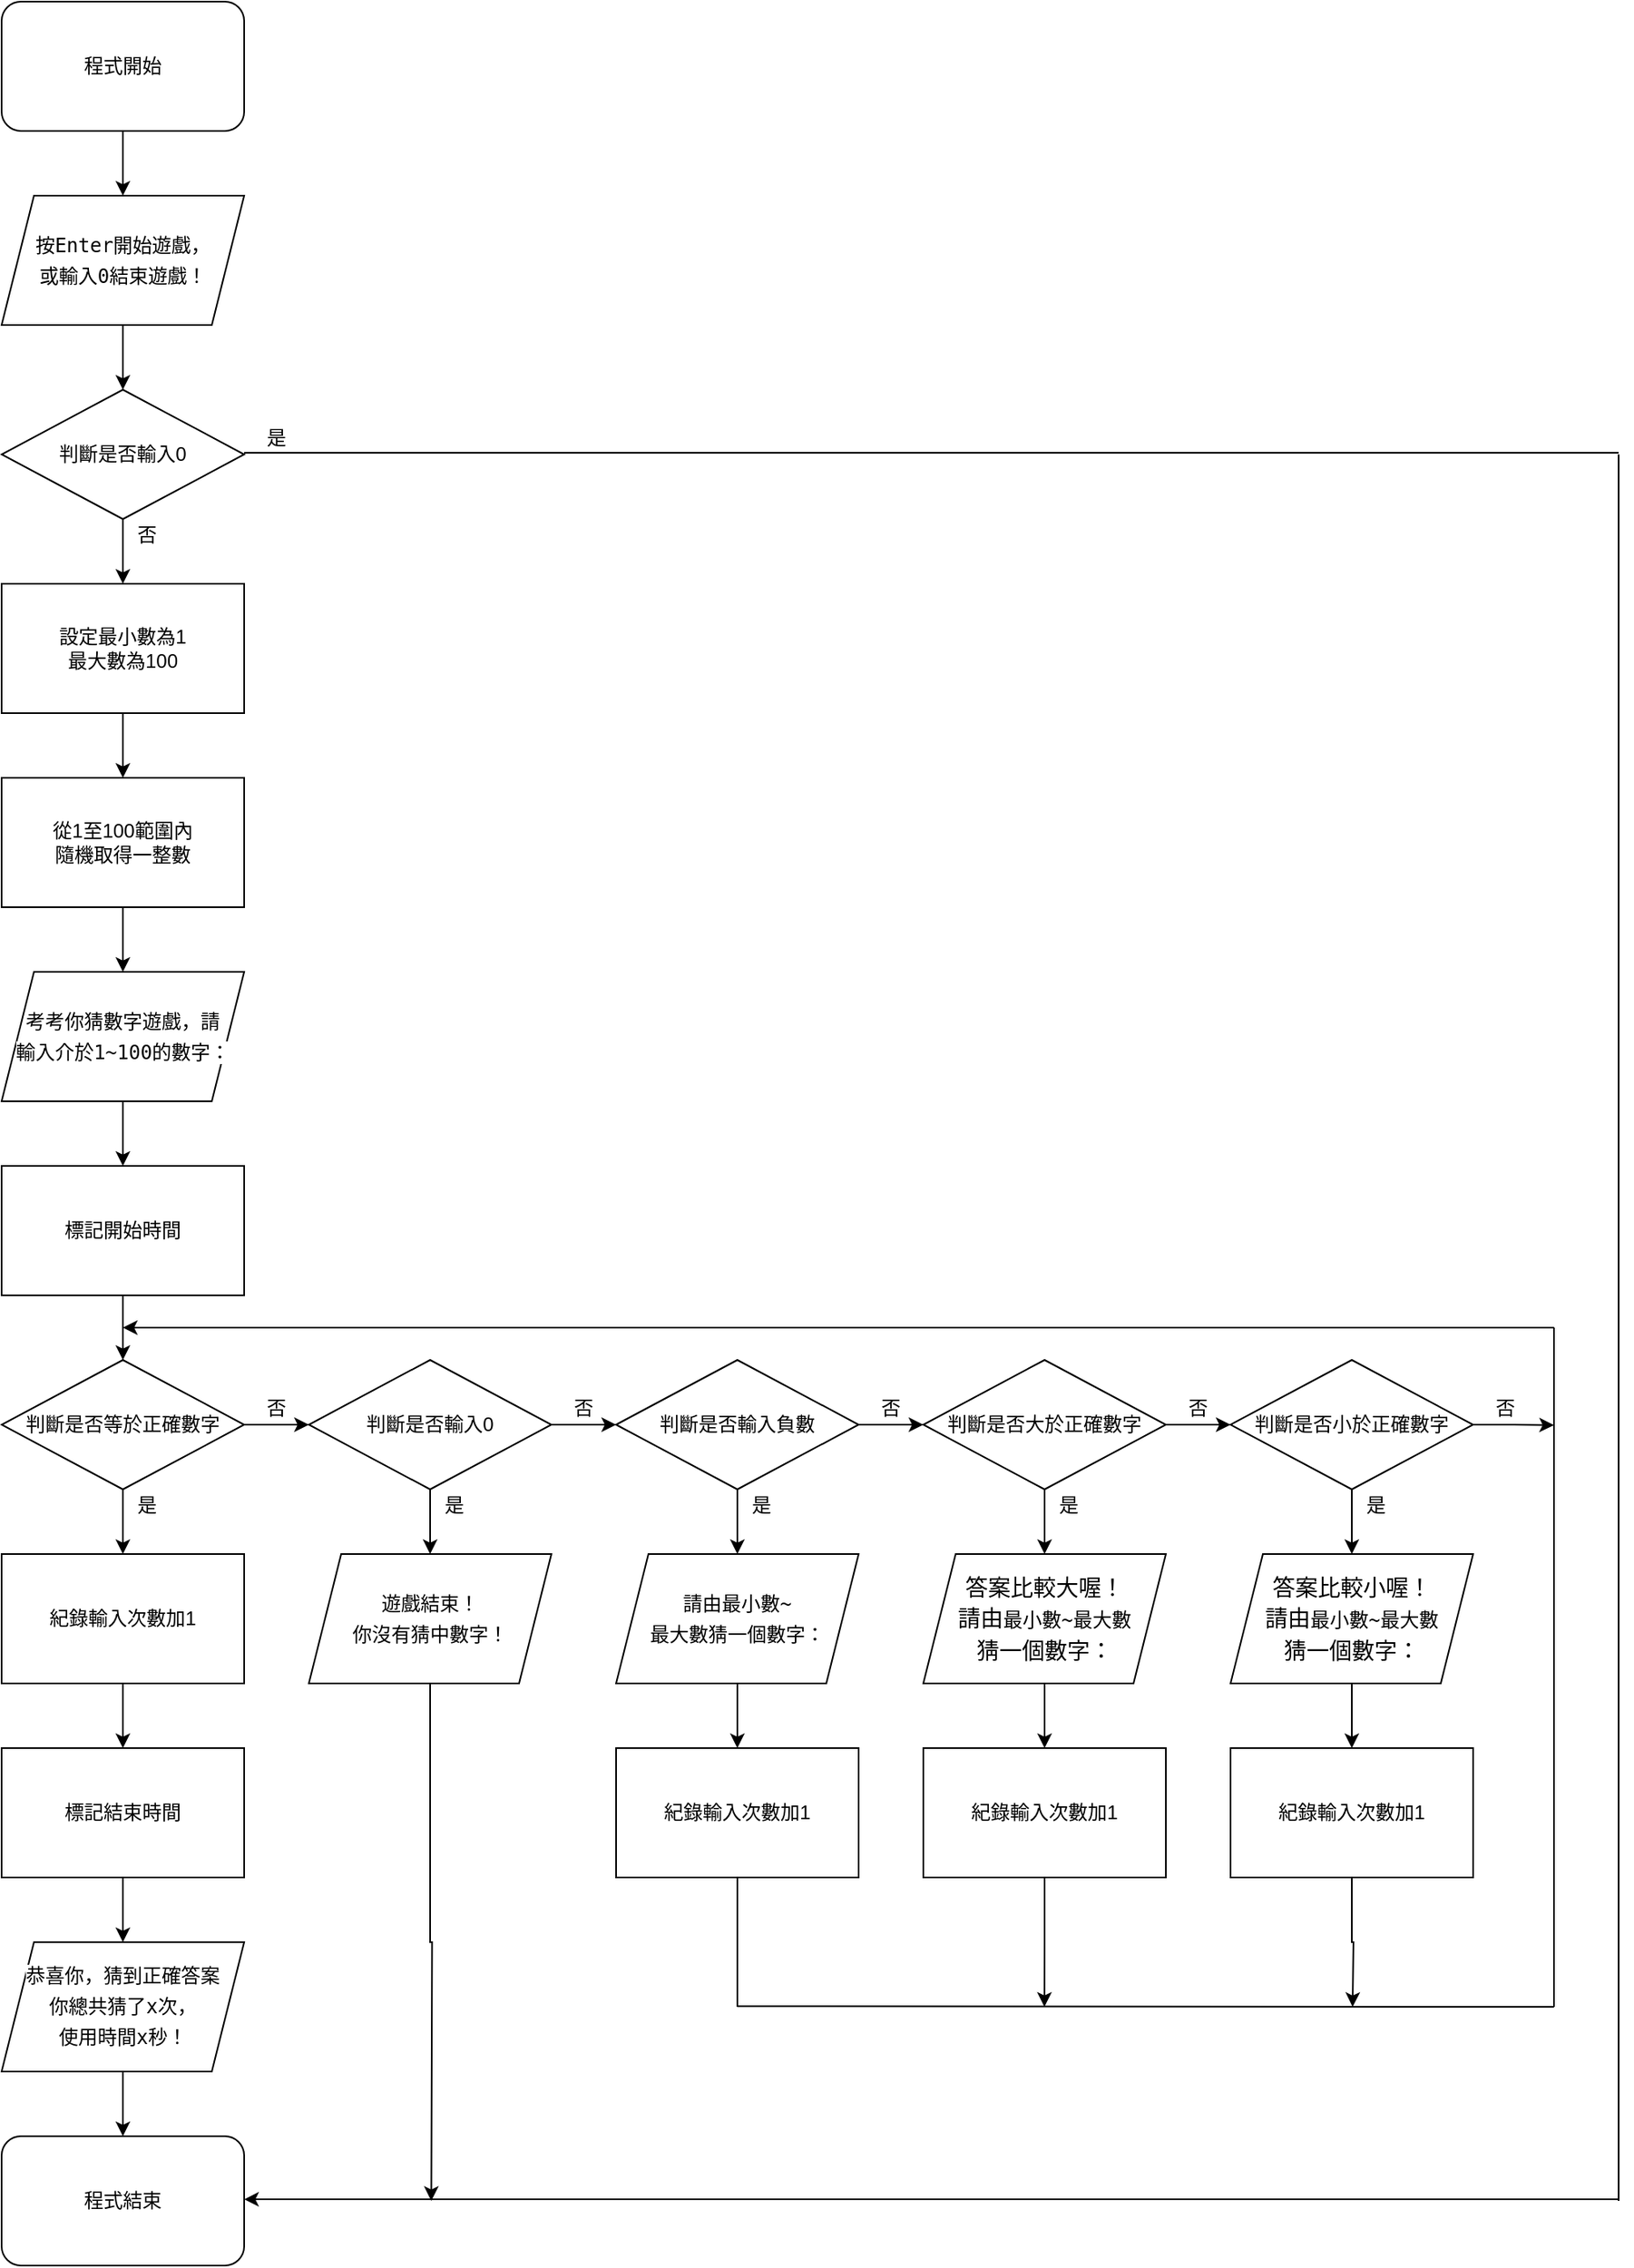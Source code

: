 <mxfile version="15.0.2" type="github">
  <diagram id="ugYrSLIgE04G1so74HWy" name="第1頁">
    <mxGraphModel dx="868" dy="397" grid="1" gridSize="10" guides="1" tooltips="1" connect="1" arrows="1" fold="1" page="1" pageScale="1" pageWidth="827" pageHeight="1169" background="#ffffff" math="0" shadow="0">
      <root>
        <mxCell id="0" />
        <mxCell id="1" parent="0" />
        <mxCell id="qKp2t6b-wAt60eH7Q8AS-2" value="程式開始" style="rounded=1;whiteSpace=wrap;html=1;" parent="1" vertex="1">
          <mxGeometry x="80" y="40" width="150" height="80" as="geometry" />
        </mxCell>
        <mxCell id="qKp2t6b-wAt60eH7Q8AS-3" style="edgeStyle=orthogonalEdgeStyle;rounded=0;orthogonalLoop=1;jettySize=auto;html=1;exitX=0.5;exitY=1;exitDx=0;exitDy=0;entryX=0.5;entryY=0;entryDx=0;entryDy=0;" parent="1" source="qKp2t6b-wAt60eH7Q8AS-2" target="qKp2t6b-wAt60eH7Q8AS-6" edge="1">
          <mxGeometry relative="1" as="geometry">
            <mxPoint x="155" y="240" as="sourcePoint" />
          </mxGeometry>
        </mxCell>
        <mxCell id="qKp2t6b-wAt60eH7Q8AS-36" style="edgeStyle=orthogonalEdgeStyle;rounded=0;orthogonalLoop=1;jettySize=auto;html=1;exitX=0.5;exitY=1;exitDx=0;exitDy=0;entryX=0.5;entryY=0;entryDx=0;entryDy=0;" parent="1" source="qKp2t6b-wAt60eH7Q8AS-6" target="qKp2t6b-wAt60eH7Q8AS-8" edge="1">
          <mxGeometry relative="1" as="geometry" />
        </mxCell>
        <mxCell id="qKp2t6b-wAt60eH7Q8AS-6" value="&lt;div style=&quot;font-family: &amp;#34;droid sans mono&amp;#34; , monospace , monospace , &amp;#34;droid sans fallback&amp;#34; ; line-height: 19px&quot;&gt;&lt;span style=&quot;background-color: rgb(255 , 255 , 255)&quot;&gt;&lt;font style=&quot;font-size: 12px&quot;&gt;按Enter開始遊戲，&lt;/font&gt;&lt;/span&gt;&lt;/div&gt;&lt;div style=&quot;font-family: &amp;#34;droid sans mono&amp;#34; , monospace , monospace , &amp;#34;droid sans fallback&amp;#34; ; line-height: 19px&quot;&gt;&lt;span style=&quot;background-color: rgb(255 , 255 , 255)&quot;&gt;&lt;font style=&quot;font-size: 12px&quot;&gt;或輸入0結束遊戲！&lt;/font&gt;&lt;/span&gt;&lt;/div&gt;" style="shape=parallelogram;perimeter=parallelogramPerimeter;whiteSpace=wrap;html=1;fixedSize=1;" parent="1" vertex="1">
          <mxGeometry x="80" y="160" width="150" height="80" as="geometry" />
        </mxCell>
        <mxCell id="qKp2t6b-wAt60eH7Q8AS-106" style="edgeStyle=orthogonalEdgeStyle;rounded=0;orthogonalLoop=1;jettySize=auto;html=1;exitX=0.5;exitY=1;exitDx=0;exitDy=0;entryX=0.5;entryY=0;entryDx=0;entryDy=0;" parent="1" source="qKp2t6b-wAt60eH7Q8AS-8" target="qKp2t6b-wAt60eH7Q8AS-39" edge="1">
          <mxGeometry relative="1" as="geometry" />
        </mxCell>
        <mxCell id="qKp2t6b-wAt60eH7Q8AS-8" value="判斷是否輸入0" style="rhombus;whiteSpace=wrap;html=1;" parent="1" vertex="1">
          <mxGeometry x="80" y="280" width="150" height="80" as="geometry" />
        </mxCell>
        <mxCell id="qKp2t6b-wAt60eH7Q8AS-79" style="edgeStyle=orthogonalEdgeStyle;rounded=0;orthogonalLoop=1;jettySize=auto;html=1;exitX=0.5;exitY=1;exitDx=0;exitDy=0;entryX=0.5;entryY=0;entryDx=0;entryDy=0;" parent="1" source="qKp2t6b-wAt60eH7Q8AS-10" target="qKp2t6b-wAt60eH7Q8AS-42" edge="1">
          <mxGeometry relative="1" as="geometry" />
        </mxCell>
        <mxCell id="qKp2t6b-wAt60eH7Q8AS-10" value="&lt;div style=&quot;font-family: &amp;#34;droid sans mono&amp;#34; , monospace , monospace , &amp;#34;droid sans fallback&amp;#34; ; line-height: 19px&quot;&gt;&lt;span style=&quot;background-color: rgb(255 , 255 , 255)&quot;&gt;&lt;font style=&quot;font-size: 12px&quot;&gt;考考你猜數字遊戲，&lt;/font&gt;&lt;/span&gt;&lt;span style=&quot;background-color: rgb(255 , 255 , 255)&quot;&gt;請&lt;/span&gt;&lt;/div&gt;&lt;div style=&quot;font-family: &amp;#34;droid sans mono&amp;#34; , monospace , monospace , &amp;#34;droid sans fallback&amp;#34; ; line-height: 19px&quot;&gt;&lt;span style=&quot;background-color: rgb(255 , 255 , 255)&quot;&gt;輸&lt;/span&gt;&lt;span style=&quot;background-color: rgb(255 , 255 , 255)&quot;&gt;入介於1~100的數字：&lt;/span&gt;&lt;/div&gt;" style="shape=parallelogram;perimeter=parallelogramPerimeter;whiteSpace=wrap;html=1;fixedSize=1;" parent="1" vertex="1">
          <mxGeometry x="80" y="640" width="150" height="80" as="geometry" />
        </mxCell>
        <mxCell id="qKp2t6b-wAt60eH7Q8AS-45" style="edgeStyle=orthogonalEdgeStyle;rounded=0;orthogonalLoop=1;jettySize=auto;html=1;exitX=1;exitY=0.5;exitDx=0;exitDy=0;entryX=0;entryY=0.5;entryDx=0;entryDy=0;" parent="1" source="qKp2t6b-wAt60eH7Q8AS-14" target="qKp2t6b-wAt60eH7Q8AS-28" edge="1">
          <mxGeometry relative="1" as="geometry" />
        </mxCell>
        <mxCell id="qKp2t6b-wAt60eH7Q8AS-57" style="edgeStyle=orthogonalEdgeStyle;rounded=0;orthogonalLoop=1;jettySize=auto;html=1;exitX=0.5;exitY=1;exitDx=0;exitDy=0;entryX=0.5;entryY=0;entryDx=0;entryDy=0;" parent="1" source="qKp2t6b-wAt60eH7Q8AS-14" target="qKp2t6b-wAt60eH7Q8AS-50" edge="1">
          <mxGeometry relative="1" as="geometry" />
        </mxCell>
        <mxCell id="qKp2t6b-wAt60eH7Q8AS-14" value="判斷是否等於正確數字" style="rhombus;whiteSpace=wrap;html=1;" parent="1" vertex="1">
          <mxGeometry x="80" y="880" width="150" height="80" as="geometry" />
        </mxCell>
        <mxCell id="qKp2t6b-wAt60eH7Q8AS-48" style="edgeStyle=orthogonalEdgeStyle;rounded=0;orthogonalLoop=1;jettySize=auto;html=1;exitX=1;exitY=0.5;exitDx=0;exitDy=0;entryX=0;entryY=0.5;entryDx=0;entryDy=0;" parent="1" source="qKp2t6b-wAt60eH7Q8AS-17" target="qKp2t6b-wAt60eH7Q8AS-40" edge="1">
          <mxGeometry relative="1" as="geometry" />
        </mxCell>
        <mxCell id="qKp2t6b-wAt60eH7Q8AS-68" style="edgeStyle=orthogonalEdgeStyle;rounded=0;orthogonalLoop=1;jettySize=auto;html=1;exitX=0.5;exitY=1;exitDx=0;exitDy=0;entryX=0.5;entryY=0;entryDx=0;entryDy=0;" parent="1" source="qKp2t6b-wAt60eH7Q8AS-17" target="qKp2t6b-wAt60eH7Q8AS-64" edge="1">
          <mxGeometry relative="1" as="geometry" />
        </mxCell>
        <mxCell id="qKp2t6b-wAt60eH7Q8AS-17" value="判斷是否大於正確數字" style="rhombus;whiteSpace=wrap;html=1;" parent="1" vertex="1">
          <mxGeometry x="650" y="880" width="150" height="80" as="geometry" />
        </mxCell>
        <mxCell id="qKp2t6b-wAt60eH7Q8AS-77" style="edgeStyle=orthogonalEdgeStyle;rounded=0;orthogonalLoop=1;jettySize=auto;html=1;exitX=0.5;exitY=1;exitDx=0;exitDy=0;entryX=0.5;entryY=0;entryDx=0;entryDy=0;" parent="1" source="qKp2t6b-wAt60eH7Q8AS-21" target="qKp2t6b-wAt60eH7Q8AS-33" edge="1">
          <mxGeometry relative="1" as="geometry" />
        </mxCell>
        <mxCell id="qKp2t6b-wAt60eH7Q8AS-21" value="&lt;div style=&quot;font-family: &amp;#34;droid sans mono&amp;#34; , monospace , monospace , &amp;#34;droid sans fallback&amp;#34; ; line-height: 19px&quot;&gt;&lt;span style=&quot;background-color: rgb(255 , 255 , 255)&quot;&gt;恭喜你，猜到正確答案&lt;/span&gt;&lt;/div&gt;&lt;div style=&quot;font-family: &amp;#34;droid sans mono&amp;#34; , monospace , monospace , &amp;#34;droid sans fallback&amp;#34; ; line-height: 19px&quot;&gt;&lt;span style=&quot;background-color: rgb(255 , 255 , 255)&quot;&gt;你總共猜了x次，&lt;/span&gt;&lt;/div&gt;&lt;div style=&quot;font-family: &amp;#34;droid sans mono&amp;#34; , monospace , monospace , &amp;#34;droid sans fallback&amp;#34; ; line-height: 19px&quot;&gt;&lt;span style=&quot;background-color: rgb(255 , 255 , 255)&quot;&gt;使用時間x秒！&lt;/span&gt;&lt;/div&gt;" style="shape=parallelogram;perimeter=parallelogramPerimeter;whiteSpace=wrap;html=1;fixedSize=1;" parent="1" vertex="1">
          <mxGeometry x="80" y="1240" width="150" height="80" as="geometry" />
        </mxCell>
        <mxCell id="qKp2t6b-wAt60eH7Q8AS-46" style="edgeStyle=orthogonalEdgeStyle;rounded=0;orthogonalLoop=1;jettySize=auto;html=1;exitX=1;exitY=0.5;exitDx=0;exitDy=0;entryX=0;entryY=0.5;entryDx=0;entryDy=0;" parent="1" source="qKp2t6b-wAt60eH7Q8AS-28" target="qKp2t6b-wAt60eH7Q8AS-43" edge="1">
          <mxGeometry relative="1" as="geometry" />
        </mxCell>
        <mxCell id="qKp2t6b-wAt60eH7Q8AS-105" style="edgeStyle=orthogonalEdgeStyle;rounded=0;orthogonalLoop=1;jettySize=auto;html=1;exitX=0.5;exitY=1;exitDx=0;exitDy=0;entryX=0.5;entryY=0;entryDx=0;entryDy=0;" parent="1" source="qKp2t6b-wAt60eH7Q8AS-28" target="qKp2t6b-wAt60eH7Q8AS-102" edge="1">
          <mxGeometry relative="1" as="geometry" />
        </mxCell>
        <mxCell id="qKp2t6b-wAt60eH7Q8AS-28" value="判斷是否輸入0" style="rhombus;whiteSpace=wrap;html=1;" parent="1" vertex="1">
          <mxGeometry x="270" y="880" width="150" height="80" as="geometry" />
        </mxCell>
        <mxCell id="qKp2t6b-wAt60eH7Q8AS-33" value="程式結束" style="rounded=1;whiteSpace=wrap;html=1;" parent="1" vertex="1">
          <mxGeometry x="80" y="1360" width="150" height="80" as="geometry" />
        </mxCell>
        <mxCell id="qKp2t6b-wAt60eH7Q8AS-109" style="edgeStyle=orthogonalEdgeStyle;rounded=0;orthogonalLoop=1;jettySize=auto;html=1;exitX=0.5;exitY=1;exitDx=0;exitDy=0;entryX=0.5;entryY=0;entryDx=0;entryDy=0;" parent="1" source="qKp2t6b-wAt60eH7Q8AS-38" target="qKp2t6b-wAt60eH7Q8AS-10" edge="1">
          <mxGeometry relative="1" as="geometry" />
        </mxCell>
        <mxCell id="qKp2t6b-wAt60eH7Q8AS-38" value="從1至100範圍內&lt;br&gt;隨機取得一整數" style="rounded=0;whiteSpace=wrap;html=1;" parent="1" vertex="1">
          <mxGeometry x="80" y="520" width="150" height="80" as="geometry" />
        </mxCell>
        <mxCell id="qKp2t6b-wAt60eH7Q8AS-107" style="edgeStyle=orthogonalEdgeStyle;rounded=0;orthogonalLoop=1;jettySize=auto;html=1;exitX=0.5;exitY=1;exitDx=0;exitDy=0;entryX=0.5;entryY=0;entryDx=0;entryDy=0;" parent="1" source="qKp2t6b-wAt60eH7Q8AS-39" target="qKp2t6b-wAt60eH7Q8AS-38" edge="1">
          <mxGeometry relative="1" as="geometry" />
        </mxCell>
        <mxCell id="qKp2t6b-wAt60eH7Q8AS-39" value="設定最小數為1&lt;br&gt;最大數為100" style="rounded=0;whiteSpace=wrap;html=1;" parent="1" vertex="1">
          <mxGeometry x="80" y="400" width="150" height="80" as="geometry" />
        </mxCell>
        <mxCell id="qKp2t6b-wAt60eH7Q8AS-69" style="edgeStyle=orthogonalEdgeStyle;rounded=0;orthogonalLoop=1;jettySize=auto;html=1;exitX=0.5;exitY=1;exitDx=0;exitDy=0;entryX=0.5;entryY=0;entryDx=0;entryDy=0;" parent="1" source="qKp2t6b-wAt60eH7Q8AS-40" target="qKp2t6b-wAt60eH7Q8AS-65" edge="1">
          <mxGeometry relative="1" as="geometry" />
        </mxCell>
        <mxCell id="qKp2t6b-wAt60eH7Q8AS-92" style="edgeStyle=orthogonalEdgeStyle;rounded=0;orthogonalLoop=1;jettySize=auto;html=1;exitX=1;exitY=0.5;exitDx=0;exitDy=0;" parent="1" source="qKp2t6b-wAt60eH7Q8AS-40" edge="1">
          <mxGeometry relative="1" as="geometry">
            <mxPoint x="1040" y="920.294" as="targetPoint" />
          </mxGeometry>
        </mxCell>
        <mxCell id="qKp2t6b-wAt60eH7Q8AS-40" value="判斷是否小於正確數字" style="rhombus;whiteSpace=wrap;html=1;" parent="1" vertex="1">
          <mxGeometry x="840" y="880" width="150" height="80" as="geometry" />
        </mxCell>
        <mxCell id="qKp2t6b-wAt60eH7Q8AS-44" style="edgeStyle=orthogonalEdgeStyle;rounded=0;orthogonalLoop=1;jettySize=auto;html=1;exitX=0.5;exitY=1;exitDx=0;exitDy=0;entryX=0.5;entryY=0;entryDx=0;entryDy=0;" parent="1" source="qKp2t6b-wAt60eH7Q8AS-42" target="qKp2t6b-wAt60eH7Q8AS-14" edge="1">
          <mxGeometry relative="1" as="geometry" />
        </mxCell>
        <mxCell id="qKp2t6b-wAt60eH7Q8AS-42" value="標記開始時間" style="rounded=0;whiteSpace=wrap;html=1;" parent="1" vertex="1">
          <mxGeometry x="80" y="760" width="150" height="80" as="geometry" />
        </mxCell>
        <mxCell id="qKp2t6b-wAt60eH7Q8AS-47" style="edgeStyle=orthogonalEdgeStyle;rounded=0;orthogonalLoop=1;jettySize=auto;html=1;exitX=1;exitY=0.5;exitDx=0;exitDy=0;entryX=0;entryY=0.5;entryDx=0;entryDy=0;" parent="1" source="qKp2t6b-wAt60eH7Q8AS-43" target="qKp2t6b-wAt60eH7Q8AS-17" edge="1">
          <mxGeometry relative="1" as="geometry" />
        </mxCell>
        <mxCell id="qKp2t6b-wAt60eH7Q8AS-101" style="edgeStyle=orthogonalEdgeStyle;rounded=0;orthogonalLoop=1;jettySize=auto;html=1;exitX=0.5;exitY=1;exitDx=0;exitDy=0;entryX=0.5;entryY=0;entryDx=0;entryDy=0;" parent="1" source="qKp2t6b-wAt60eH7Q8AS-43" target="qKp2t6b-wAt60eH7Q8AS-63" edge="1">
          <mxGeometry relative="1" as="geometry" />
        </mxCell>
        <mxCell id="qKp2t6b-wAt60eH7Q8AS-43" value="判斷是否輸入負數" style="rhombus;whiteSpace=wrap;html=1;" parent="1" vertex="1">
          <mxGeometry x="460" y="880" width="150" height="80" as="geometry" />
        </mxCell>
        <mxCell id="qKp2t6b-wAt60eH7Q8AS-76" style="edgeStyle=orthogonalEdgeStyle;rounded=0;orthogonalLoop=1;jettySize=auto;html=1;exitX=0.5;exitY=1;exitDx=0;exitDy=0;entryX=0.5;entryY=0;entryDx=0;entryDy=0;" parent="1" source="qKp2t6b-wAt60eH7Q8AS-49" target="qKp2t6b-wAt60eH7Q8AS-21" edge="1">
          <mxGeometry relative="1" as="geometry" />
        </mxCell>
        <mxCell id="qKp2t6b-wAt60eH7Q8AS-49" value="標記結束時間" style="rounded=0;whiteSpace=wrap;html=1;" parent="1" vertex="1">
          <mxGeometry x="80" y="1120" width="150" height="80" as="geometry" />
        </mxCell>
        <mxCell id="qKp2t6b-wAt60eH7Q8AS-58" style="edgeStyle=orthogonalEdgeStyle;rounded=0;orthogonalLoop=1;jettySize=auto;html=1;exitX=0.5;exitY=1;exitDx=0;exitDy=0;entryX=0.5;entryY=0;entryDx=0;entryDy=0;" parent="1" source="qKp2t6b-wAt60eH7Q8AS-50" target="qKp2t6b-wAt60eH7Q8AS-49" edge="1">
          <mxGeometry relative="1" as="geometry" />
        </mxCell>
        <mxCell id="qKp2t6b-wAt60eH7Q8AS-50" value="紀錄輸入次數加1" style="rounded=0;whiteSpace=wrap;html=1;" parent="1" vertex="1">
          <mxGeometry x="80" y="1000" width="150" height="80" as="geometry" />
        </mxCell>
        <mxCell id="qKp2t6b-wAt60eH7Q8AS-51" value="紀錄輸入次數加1" style="rounded=0;whiteSpace=wrap;html=1;" parent="1" vertex="1">
          <mxGeometry x="460" y="1120" width="150" height="80" as="geometry" />
        </mxCell>
        <mxCell id="qKp2t6b-wAt60eH7Q8AS-86" style="edgeStyle=orthogonalEdgeStyle;rounded=0;orthogonalLoop=1;jettySize=auto;html=1;exitX=0.5;exitY=1;exitDx=0;exitDy=0;" parent="1" source="qKp2t6b-wAt60eH7Q8AS-52" edge="1">
          <mxGeometry relative="1" as="geometry">
            <mxPoint x="724.882" y="1280" as="targetPoint" />
          </mxGeometry>
        </mxCell>
        <mxCell id="qKp2t6b-wAt60eH7Q8AS-52" value="紀錄輸入次數加1" style="rounded=0;whiteSpace=wrap;html=1;" parent="1" vertex="1">
          <mxGeometry x="650" y="1120" width="150" height="80" as="geometry" />
        </mxCell>
        <mxCell id="qKp2t6b-wAt60eH7Q8AS-87" style="edgeStyle=orthogonalEdgeStyle;rounded=0;orthogonalLoop=1;jettySize=auto;html=1;exitX=0.5;exitY=1;exitDx=0;exitDy=0;" parent="1" source="qKp2t6b-wAt60eH7Q8AS-53" edge="1">
          <mxGeometry relative="1" as="geometry">
            <mxPoint x="915.471" y="1280" as="targetPoint" />
          </mxGeometry>
        </mxCell>
        <mxCell id="qKp2t6b-wAt60eH7Q8AS-53" value="紀錄輸入次數加1" style="rounded=0;whiteSpace=wrap;html=1;" parent="1" vertex="1">
          <mxGeometry x="840" y="1120" width="150" height="80" as="geometry" />
        </mxCell>
        <mxCell id="qKp2t6b-wAt60eH7Q8AS-71" style="edgeStyle=orthogonalEdgeStyle;rounded=0;orthogonalLoop=1;jettySize=auto;html=1;exitX=0.5;exitY=1;exitDx=0;exitDy=0;entryX=0.5;entryY=0;entryDx=0;entryDy=0;" parent="1" source="qKp2t6b-wAt60eH7Q8AS-63" target="qKp2t6b-wAt60eH7Q8AS-51" edge="1">
          <mxGeometry relative="1" as="geometry" />
        </mxCell>
        <mxCell id="qKp2t6b-wAt60eH7Q8AS-63" value="&lt;div style=&quot;font-family: &amp;#34;droid sans mono&amp;#34; , monospace , monospace , &amp;#34;droid sans fallback&amp;#34; ; line-height: 19px&quot;&gt;&lt;span style=&quot;background-color: rgb(255 , 255 , 255)&quot;&gt;請由最小數&lt;/span&gt;&lt;span style=&quot;background-color: rgb(255 , 255 , 255)&quot;&gt;~&lt;/span&gt;&lt;/div&gt;&lt;div style=&quot;font-family: &amp;#34;droid sans mono&amp;#34; , monospace , monospace , &amp;#34;droid sans fallback&amp;#34; ; line-height: 19px&quot;&gt;&lt;span style=&quot;background-color: rgb(255 , 255 , 255)&quot;&gt;最大數猜一個數字：&lt;/span&gt;&lt;/div&gt;" style="shape=parallelogram;perimeter=parallelogramPerimeter;whiteSpace=wrap;html=1;fixedSize=1;" parent="1" vertex="1">
          <mxGeometry x="460" y="1000" width="150" height="80" as="geometry" />
        </mxCell>
        <mxCell id="qKp2t6b-wAt60eH7Q8AS-72" style="edgeStyle=orthogonalEdgeStyle;rounded=0;orthogonalLoop=1;jettySize=auto;html=1;exitX=0.5;exitY=1;exitDx=0;exitDy=0;entryX=0.5;entryY=0;entryDx=0;entryDy=0;" parent="1" source="qKp2t6b-wAt60eH7Q8AS-64" target="qKp2t6b-wAt60eH7Q8AS-52" edge="1">
          <mxGeometry relative="1" as="geometry" />
        </mxCell>
        <mxCell id="qKp2t6b-wAt60eH7Q8AS-64" value="&lt;div style=&quot;font-family: &amp;#34;droid sans mono&amp;#34; , monospace , monospace , &amp;#34;droid sans fallback&amp;#34; ; line-height: 19px&quot;&gt;&lt;div style=&quot;font-family: &amp;#34;droid sans mono&amp;#34; , monospace , monospace , &amp;#34;droid sans fallback&amp;#34; ; font-size: 14px ; line-height: 19px&quot;&gt;&lt;span style=&quot;background-color: rgb(255 , 255 , 255)&quot;&gt;答案比較大喔！&lt;/span&gt;&lt;/div&gt;&lt;div style=&quot;font-family: &amp;#34;droid sans mono&amp;#34; , monospace , monospace , &amp;#34;droid sans fallback&amp;#34; ; font-size: 14px ; line-height: 19px&quot;&gt;&lt;span style=&quot;background-color: rgb(255 , 255 , 255)&quot;&gt;請由&lt;/span&gt;&lt;span style=&quot;font-size: 12px ; background-color: rgb(255 , 255 , 255)&quot;&gt;最小數&lt;/span&gt;&lt;span style=&quot;font-size: 12px ; background-color: rgb(255 , 255 , 255)&quot;&gt;~&lt;/span&gt;&lt;span style=&quot;background-color: rgb(255 , 255 , 255) ; font-size: 12px&quot;&gt;最大數&lt;/span&gt;&lt;/div&gt;&lt;div style=&quot;font-family: &amp;#34;droid sans mono&amp;#34; , monospace , monospace , &amp;#34;droid sans fallback&amp;#34; ; font-size: 14px ; line-height: 19px&quot;&gt;&lt;span style=&quot;background-color: rgb(255 , 255 , 255)&quot;&gt;猜一個數字：&lt;/span&gt;&lt;/div&gt;&lt;/div&gt;" style="shape=parallelogram;perimeter=parallelogramPerimeter;whiteSpace=wrap;html=1;fixedSize=1;" parent="1" vertex="1">
          <mxGeometry x="650" y="1000" width="150" height="80" as="geometry" />
        </mxCell>
        <mxCell id="qKp2t6b-wAt60eH7Q8AS-73" style="edgeStyle=orthogonalEdgeStyle;rounded=0;orthogonalLoop=1;jettySize=auto;html=1;exitX=0.5;exitY=1;exitDx=0;exitDy=0;entryX=0.5;entryY=0;entryDx=0;entryDy=0;" parent="1" source="qKp2t6b-wAt60eH7Q8AS-65" target="qKp2t6b-wAt60eH7Q8AS-53" edge="1">
          <mxGeometry relative="1" as="geometry" />
        </mxCell>
        <mxCell id="qKp2t6b-wAt60eH7Q8AS-65" value="&lt;div style=&quot;font-family: &amp;#34;droid sans mono&amp;#34; , monospace , monospace , &amp;#34;droid sans fallback&amp;#34; ; line-height: 19px&quot;&gt;&lt;div style=&quot;font-family: &amp;#34;droid sans mono&amp;#34; , monospace , monospace , &amp;#34;droid sans fallback&amp;#34; ; font-size: 14px ; line-height: 19px&quot;&gt;&lt;span style=&quot;background-color: rgb(255 , 255 , 255)&quot;&gt;答案比較小喔！&lt;/span&gt;&lt;/div&gt;&lt;div style=&quot;font-family: &amp;#34;droid sans mono&amp;#34; , monospace , monospace , &amp;#34;droid sans fallback&amp;#34; ; font-size: 14px ; line-height: 19px&quot;&gt;&lt;span style=&quot;background-color: rgb(255 , 255 , 255)&quot;&gt;請由&lt;/span&gt;&lt;span style=&quot;font-size: 12px ; background-color: rgb(255 , 255 , 255)&quot;&gt;最小數&lt;/span&gt;&lt;span style=&quot;font-size: 12px ; background-color: rgb(255 , 255 , 255)&quot;&gt;~&lt;/span&gt;&lt;span style=&quot;background-color: rgb(255 , 255 , 255) ; font-size: 12px&quot;&gt;最大數&lt;/span&gt;&lt;/div&gt;&lt;div style=&quot;font-size: 14px ; line-height: 19px&quot;&gt;&lt;span style=&quot;background-color: rgb(255 , 255 , 255)&quot;&gt;猜一個數字：&lt;/span&gt;&lt;/div&gt;&lt;/div&gt;" style="shape=parallelogram;perimeter=parallelogramPerimeter;whiteSpace=wrap;html=1;fixedSize=1;" parent="1" vertex="1">
          <mxGeometry x="840" y="1000" width="150" height="80" as="geometry" />
        </mxCell>
        <mxCell id="qKp2t6b-wAt60eH7Q8AS-82" value="" style="endArrow=none;html=1;" parent="1" edge="1">
          <mxGeometry width="50" height="50" relative="1" as="geometry">
            <mxPoint x="535" y="1279.58" as="sourcePoint" />
            <mxPoint x="1040" y="1280" as="targetPoint" />
          </mxGeometry>
        </mxCell>
        <mxCell id="qKp2t6b-wAt60eH7Q8AS-83" value="" style="endArrow=none;html=1;exitX=0.5;exitY=1;exitDx=0;exitDy=0;" parent="1" source="qKp2t6b-wAt60eH7Q8AS-51" edge="1">
          <mxGeometry width="50" height="50" relative="1" as="geometry">
            <mxPoint x="470" y="1240" as="sourcePoint" />
            <mxPoint x="535" y="1280" as="targetPoint" />
          </mxGeometry>
        </mxCell>
        <mxCell id="qKp2t6b-wAt60eH7Q8AS-84" value="" style="endArrow=none;html=1;" parent="1" edge="1">
          <mxGeometry width="50" height="50" relative="1" as="geometry">
            <mxPoint x="1040" y="860" as="sourcePoint" />
            <mxPoint x="1040" y="1280" as="targetPoint" />
          </mxGeometry>
        </mxCell>
        <mxCell id="qKp2t6b-wAt60eH7Q8AS-85" value="" style="endArrow=classic;html=1;" parent="1" edge="1">
          <mxGeometry width="50" height="50" relative="1" as="geometry">
            <mxPoint x="1040" y="860" as="sourcePoint" />
            <mxPoint x="155" y="860" as="targetPoint" />
          </mxGeometry>
        </mxCell>
        <mxCell id="qKp2t6b-wAt60eH7Q8AS-88" value="是" style="text;html=1;strokeColor=none;fillColor=none;align=center;verticalAlign=middle;whiteSpace=wrap;rounded=0;" parent="1" vertex="1">
          <mxGeometry x="150" y="960" width="40" height="20" as="geometry" />
        </mxCell>
        <mxCell id="qKp2t6b-wAt60eH7Q8AS-89" value="否" style="text;html=1;strokeColor=none;fillColor=none;align=center;verticalAlign=middle;whiteSpace=wrap;rounded=0;" parent="1" vertex="1">
          <mxGeometry x="420" y="900" width="40" height="20" as="geometry" />
        </mxCell>
        <mxCell id="qKp2t6b-wAt60eH7Q8AS-90" value="否" style="text;html=1;strokeColor=none;fillColor=none;align=center;verticalAlign=middle;whiteSpace=wrap;rounded=0;" parent="1" vertex="1">
          <mxGeometry x="610" y="900" width="40" height="20" as="geometry" />
        </mxCell>
        <mxCell id="qKp2t6b-wAt60eH7Q8AS-91" value="否" style="text;html=1;strokeColor=none;fillColor=none;align=center;verticalAlign=middle;whiteSpace=wrap;rounded=0;" parent="1" vertex="1">
          <mxGeometry x="800" y="900" width="40" height="20" as="geometry" />
        </mxCell>
        <mxCell id="qKp2t6b-wAt60eH7Q8AS-93" value="否" style="text;html=1;strokeColor=none;fillColor=none;align=center;verticalAlign=middle;whiteSpace=wrap;rounded=0;" parent="1" vertex="1">
          <mxGeometry x="990" y="900" width="40" height="20" as="geometry" />
        </mxCell>
        <mxCell id="qKp2t6b-wAt60eH7Q8AS-94" value="否" style="text;html=1;strokeColor=none;fillColor=none;align=center;verticalAlign=middle;whiteSpace=wrap;rounded=0;" parent="1" vertex="1">
          <mxGeometry x="230" y="900" width="40" height="20" as="geometry" />
        </mxCell>
        <mxCell id="qKp2t6b-wAt60eH7Q8AS-95" value="是" style="text;html=1;strokeColor=none;fillColor=none;align=center;verticalAlign=middle;whiteSpace=wrap;rounded=0;" parent="1" vertex="1">
          <mxGeometry x="340" y="960" width="40" height="20" as="geometry" />
        </mxCell>
        <mxCell id="qKp2t6b-wAt60eH7Q8AS-96" value="是" style="text;html=1;strokeColor=none;fillColor=none;align=center;verticalAlign=middle;whiteSpace=wrap;rounded=0;" parent="1" vertex="1">
          <mxGeometry x="530" y="960" width="40" height="20" as="geometry" />
        </mxCell>
        <mxCell id="qKp2t6b-wAt60eH7Q8AS-98" value="是" style="text;html=1;strokeColor=none;fillColor=none;align=center;verticalAlign=middle;whiteSpace=wrap;rounded=0;" parent="1" vertex="1">
          <mxGeometry x="720" y="960" width="40" height="20" as="geometry" />
        </mxCell>
        <mxCell id="qKp2t6b-wAt60eH7Q8AS-99" value="是" style="text;html=1;strokeColor=none;fillColor=none;align=center;verticalAlign=middle;whiteSpace=wrap;rounded=0;" parent="1" vertex="1">
          <mxGeometry x="910" y="960" width="40" height="20" as="geometry" />
        </mxCell>
        <mxCell id="qKp2t6b-wAt60eH7Q8AS-116" style="edgeStyle=orthogonalEdgeStyle;rounded=0;orthogonalLoop=1;jettySize=auto;html=1;exitX=0.5;exitY=1;exitDx=0;exitDy=0;" parent="1" source="qKp2t6b-wAt60eH7Q8AS-102" edge="1">
          <mxGeometry relative="1" as="geometry">
            <mxPoint x="345.714" y="1400" as="targetPoint" />
          </mxGeometry>
        </mxCell>
        <mxCell id="qKp2t6b-wAt60eH7Q8AS-102" value="&lt;div style=&quot;font-family: &amp;#34;droid sans mono&amp;#34; , monospace , monospace , &amp;#34;droid sans fallback&amp;#34; ; line-height: 19px&quot;&gt;&lt;div style=&quot;font-family: &amp;#34;droid sans mono&amp;#34; , monospace , monospace , &amp;#34;droid sans fallback&amp;#34; ; line-height: 19px&quot;&gt;&lt;span style=&quot;background-color: rgb(255 , 255 , 255)&quot;&gt;&lt;font style=&quot;font-size: 12px&quot;&gt;遊戲結束！&lt;/font&gt;&lt;/span&gt;&lt;/div&gt;&lt;div style=&quot;font-family: &amp;#34;droid sans mono&amp;#34; , monospace , monospace , &amp;#34;droid sans fallback&amp;#34; ; line-height: 19px&quot;&gt;&lt;span style=&quot;background-color: rgb(255 , 255 , 255)&quot;&gt;&lt;font style=&quot;font-size: 12px&quot;&gt;你沒有猜中數字！&lt;/font&gt;&lt;/span&gt;&lt;/div&gt;&lt;/div&gt;" style="shape=parallelogram;perimeter=parallelogramPerimeter;whiteSpace=wrap;html=1;fixedSize=1;" parent="1" vertex="1">
          <mxGeometry x="270" y="1000" width="150" height="80" as="geometry" />
        </mxCell>
        <mxCell id="qKp2t6b-wAt60eH7Q8AS-111" value="否" style="text;html=1;strokeColor=none;fillColor=none;align=center;verticalAlign=middle;whiteSpace=wrap;rounded=0;" parent="1" vertex="1">
          <mxGeometry x="150" y="360" width="40" height="20" as="geometry" />
        </mxCell>
        <mxCell id="qKp2t6b-wAt60eH7Q8AS-113" value="" style="endArrow=none;html=1;" parent="1" edge="1">
          <mxGeometry width="50" height="50" relative="1" as="geometry">
            <mxPoint x="230" y="319" as="sourcePoint" />
            <mxPoint x="1080" y="319" as="targetPoint" />
          </mxGeometry>
        </mxCell>
        <mxCell id="qKp2t6b-wAt60eH7Q8AS-114" value="" style="endArrow=none;html=1;" parent="1" edge="1">
          <mxGeometry width="50" height="50" relative="1" as="geometry">
            <mxPoint x="1080" y="320" as="sourcePoint" />
            <mxPoint x="1080" y="1400" as="targetPoint" />
          </mxGeometry>
        </mxCell>
        <mxCell id="qKp2t6b-wAt60eH7Q8AS-115" value="" style="endArrow=classic;html=1;entryX=1;entryY=0.488;entryDx=0;entryDy=0;entryPerimeter=0;" parent="1" target="qKp2t6b-wAt60eH7Q8AS-33" edge="1">
          <mxGeometry width="50" height="50" relative="1" as="geometry">
            <mxPoint x="1080" y="1399" as="sourcePoint" />
            <mxPoint x="250" y="1399" as="targetPoint" />
          </mxGeometry>
        </mxCell>
        <mxCell id="qKp2t6b-wAt60eH7Q8AS-117" value="是" style="text;html=1;strokeColor=none;fillColor=none;align=center;verticalAlign=middle;whiteSpace=wrap;rounded=0;" parent="1" vertex="1">
          <mxGeometry x="230" y="300" width="40" height="20" as="geometry" />
        </mxCell>
      </root>
    </mxGraphModel>
  </diagram>
</mxfile>
